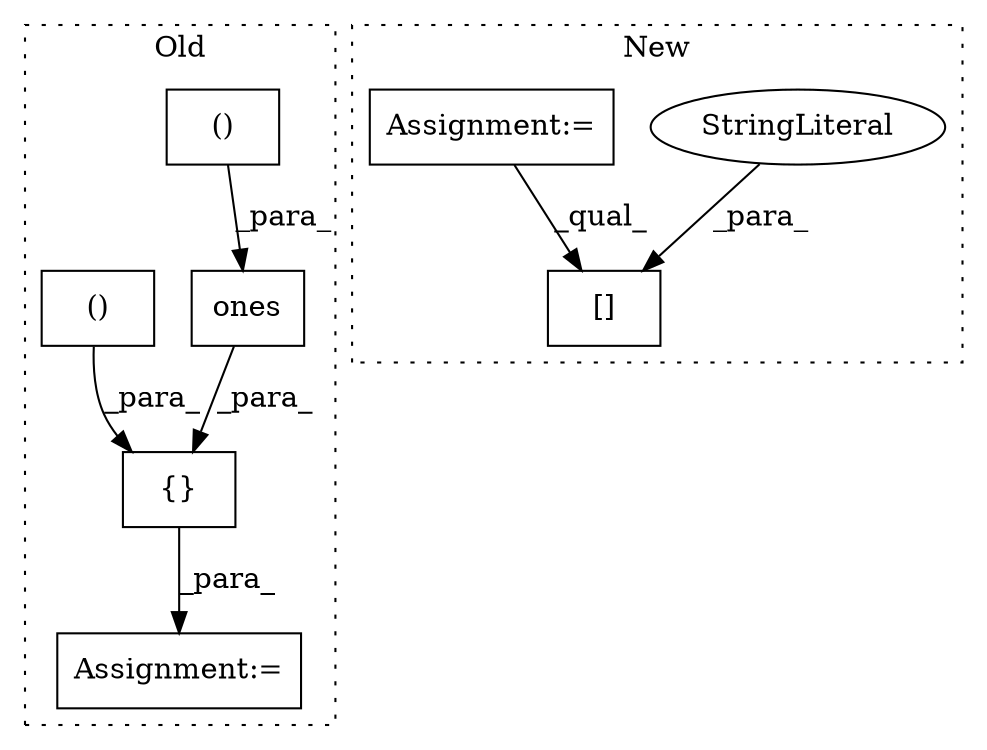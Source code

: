 digraph G {
subgraph cluster0 {
1 [label="ones" a="32" s="1569,1594" l="10,2" shape="box"];
4 [label="Assignment:=" a="7" s="1873" l="1" shape="box"];
5 [label="()" a="106" s="1579" l="15" shape="box"];
7 [label="{}" a="4" s="1783,1807" l="1,1" shape="box"];
8 [label="()" a="106" s="1674" l="15" shape="box"];
label = "Old";
style="dotted";
}
subgraph cluster1 {
2 [label="[]" a="2" s="2452,2470" l="8,1" shape="box"];
3 [label="StringLiteral" a="45" s="2460" l="10" shape="ellipse"];
6 [label="Assignment:=" a="7" s="2128" l="1" shape="box"];
label = "New";
style="dotted";
}
1 -> 7 [label="_para_"];
3 -> 2 [label="_para_"];
5 -> 1 [label="_para_"];
6 -> 2 [label="_qual_"];
7 -> 4 [label="_para_"];
8 -> 7 [label="_para_"];
}